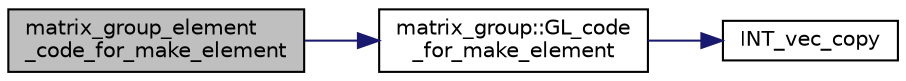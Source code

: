 digraph "matrix_group_element_code_for_make_element"
{
  edge [fontname="Helvetica",fontsize="10",labelfontname="Helvetica",labelfontsize="10"];
  node [fontname="Helvetica",fontsize="10",shape=record];
  rankdir="LR";
  Node0 [label="matrix_group_element\l_code_for_make_element",height=0.2,width=0.4,color="black", fillcolor="grey75", style="filled", fontcolor="black"];
  Node0 -> Node1 [color="midnightblue",fontsize="10",style="solid",fontname="Helvetica"];
  Node1 [label="matrix_group::GL_code\l_for_make_element",height=0.2,width=0.4,color="black", fillcolor="white", style="filled",URL="$d3/ded/classmatrix__group.html#ab7e784e8a49778919a83c9db94906180"];
  Node1 -> Node2 [color="midnightblue",fontsize="10",style="solid",fontname="Helvetica"];
  Node2 [label="INT_vec_copy",height=0.2,width=0.4,color="black", fillcolor="white", style="filled",URL="$df/dbf/sajeeb_8_c.html#ac2d875e27e009af6ec04d17254d11075"];
}
